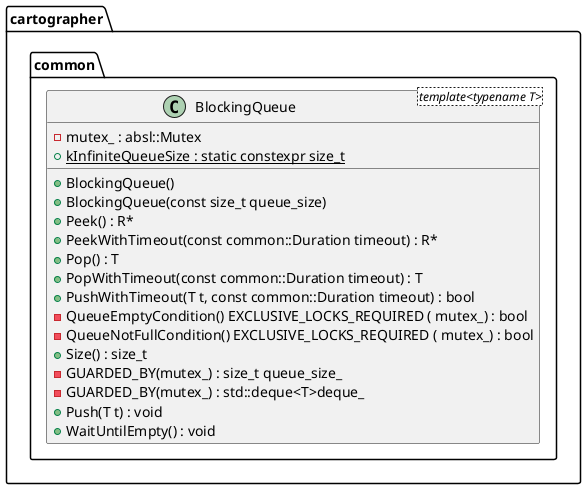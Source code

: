@startuml





/' Objects '/

namespace cartographer {
	namespace common {
		class BlockingQueue <template<typename T>> {
			+BlockingQueue()
			+BlockingQueue(const size_t queue_size)
			+Peek() : R*
			+PeekWithTimeout(const common::Duration timeout) : R*
			+Pop() : T
			+PopWithTimeout(const common::Duration timeout) : T
			-mutex_ : absl::Mutex
			+PushWithTimeout(T t, const common::Duration timeout) : bool
			-QueueEmptyCondition() EXCLUSIVE_LOCKS_REQUIRED ( mutex_) : bool
			-QueueNotFullCondition() EXCLUSIVE_LOCKS_REQUIRED ( mutex_) : bool
			+Size() : size_t
			-GUARDED_BY(mutex_) : size_t queue_size_
			+{static} kInfiniteQueueSize : static constexpr size_t
			-GUARDED_BY(mutex_) : std::deque<T>deque_
			+Push(T t) : void
			+WaitUntilEmpty() : void
		}
	}
}





/' Inheritance relationships '/




/' Aggregation relationships '/





/' Nested objects '/



@enduml
